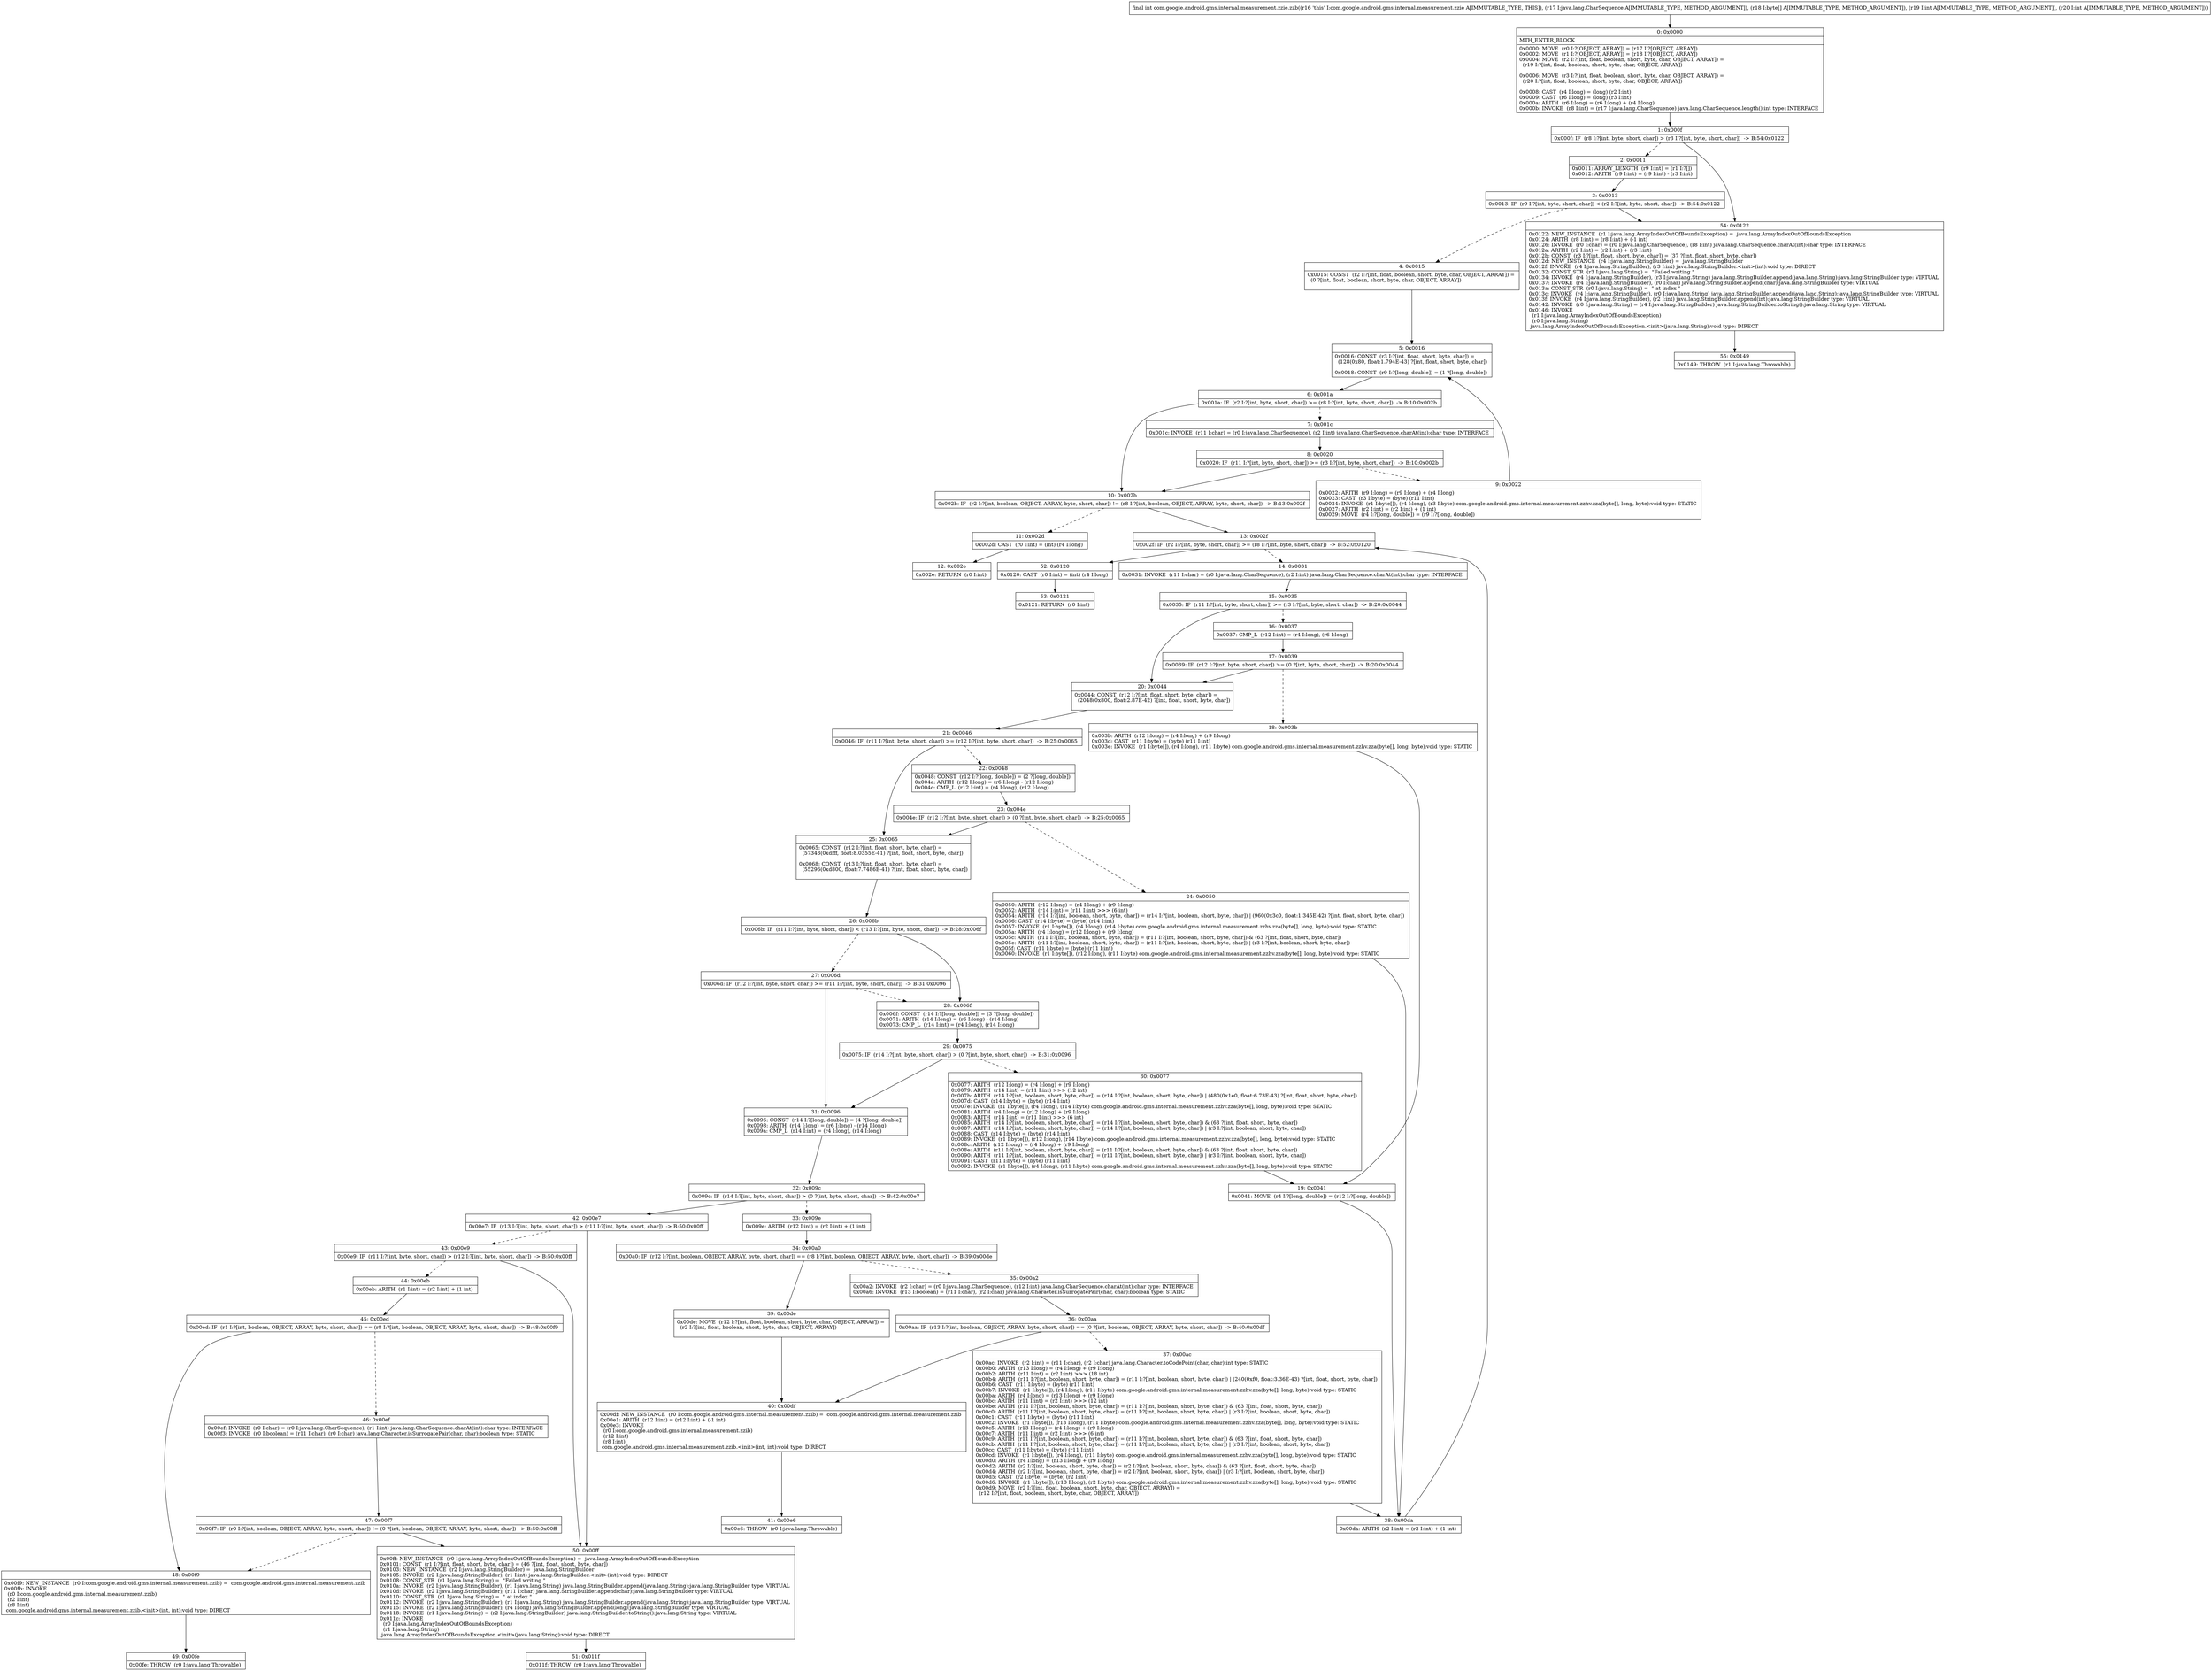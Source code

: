 digraph "CFG forcom.google.android.gms.internal.measurement.zzie.zzb(Ljava\/lang\/CharSequence;[BII)I" {
Node_0 [shape=record,label="{0\:\ 0x0000|MTH_ENTER_BLOCK\l|0x0000: MOVE  (r0 I:?[OBJECT, ARRAY]) = (r17 I:?[OBJECT, ARRAY]) \l0x0002: MOVE  (r1 I:?[OBJECT, ARRAY]) = (r18 I:?[OBJECT, ARRAY]) \l0x0004: MOVE  (r2 I:?[int, float, boolean, short, byte, char, OBJECT, ARRAY]) = \l  (r19 I:?[int, float, boolean, short, byte, char, OBJECT, ARRAY])\l \l0x0006: MOVE  (r3 I:?[int, float, boolean, short, byte, char, OBJECT, ARRAY]) = \l  (r20 I:?[int, float, boolean, short, byte, char, OBJECT, ARRAY])\l \l0x0008: CAST  (r4 I:long) = (long) (r2 I:int) \l0x0009: CAST  (r6 I:long) = (long) (r3 I:int) \l0x000a: ARITH  (r6 I:long) = (r6 I:long) + (r4 I:long) \l0x000b: INVOKE  (r8 I:int) = (r17 I:java.lang.CharSequence) java.lang.CharSequence.length():int type: INTERFACE \l}"];
Node_1 [shape=record,label="{1\:\ 0x000f|0x000f: IF  (r8 I:?[int, byte, short, char]) \> (r3 I:?[int, byte, short, char])  \-\> B:54:0x0122 \l}"];
Node_2 [shape=record,label="{2\:\ 0x0011|0x0011: ARRAY_LENGTH  (r9 I:int) = (r1 I:?[]) \l0x0012: ARITH  (r9 I:int) = (r9 I:int) \- (r3 I:int) \l}"];
Node_3 [shape=record,label="{3\:\ 0x0013|0x0013: IF  (r9 I:?[int, byte, short, char]) \< (r2 I:?[int, byte, short, char])  \-\> B:54:0x0122 \l}"];
Node_4 [shape=record,label="{4\:\ 0x0015|0x0015: CONST  (r2 I:?[int, float, boolean, short, byte, char, OBJECT, ARRAY]) = \l  (0 ?[int, float, boolean, short, byte, char, OBJECT, ARRAY])\l \l}"];
Node_5 [shape=record,label="{5\:\ 0x0016|0x0016: CONST  (r3 I:?[int, float, short, byte, char]) = \l  (128(0x80, float:1.794E\-43) ?[int, float, short, byte, char])\l \l0x0018: CONST  (r9 I:?[long, double]) = (1 ?[long, double]) \l}"];
Node_6 [shape=record,label="{6\:\ 0x001a|0x001a: IF  (r2 I:?[int, byte, short, char]) \>= (r8 I:?[int, byte, short, char])  \-\> B:10:0x002b \l}"];
Node_7 [shape=record,label="{7\:\ 0x001c|0x001c: INVOKE  (r11 I:char) = (r0 I:java.lang.CharSequence), (r2 I:int) java.lang.CharSequence.charAt(int):char type: INTERFACE \l}"];
Node_8 [shape=record,label="{8\:\ 0x0020|0x0020: IF  (r11 I:?[int, byte, short, char]) \>= (r3 I:?[int, byte, short, char])  \-\> B:10:0x002b \l}"];
Node_9 [shape=record,label="{9\:\ 0x0022|0x0022: ARITH  (r9 I:long) = (r9 I:long) + (r4 I:long) \l0x0023: CAST  (r3 I:byte) = (byte) (r11 I:int) \l0x0024: INVOKE  (r1 I:byte[]), (r4 I:long), (r3 I:byte) com.google.android.gms.internal.measurement.zzhv.zza(byte[], long, byte):void type: STATIC \l0x0027: ARITH  (r2 I:int) = (r2 I:int) + (1 int) \l0x0029: MOVE  (r4 I:?[long, double]) = (r9 I:?[long, double]) \l}"];
Node_10 [shape=record,label="{10\:\ 0x002b|0x002b: IF  (r2 I:?[int, boolean, OBJECT, ARRAY, byte, short, char]) != (r8 I:?[int, boolean, OBJECT, ARRAY, byte, short, char])  \-\> B:13:0x002f \l}"];
Node_11 [shape=record,label="{11\:\ 0x002d|0x002d: CAST  (r0 I:int) = (int) (r4 I:long) \l}"];
Node_12 [shape=record,label="{12\:\ 0x002e|0x002e: RETURN  (r0 I:int) \l}"];
Node_13 [shape=record,label="{13\:\ 0x002f|0x002f: IF  (r2 I:?[int, byte, short, char]) \>= (r8 I:?[int, byte, short, char])  \-\> B:52:0x0120 \l}"];
Node_14 [shape=record,label="{14\:\ 0x0031|0x0031: INVOKE  (r11 I:char) = (r0 I:java.lang.CharSequence), (r2 I:int) java.lang.CharSequence.charAt(int):char type: INTERFACE \l}"];
Node_15 [shape=record,label="{15\:\ 0x0035|0x0035: IF  (r11 I:?[int, byte, short, char]) \>= (r3 I:?[int, byte, short, char])  \-\> B:20:0x0044 \l}"];
Node_16 [shape=record,label="{16\:\ 0x0037|0x0037: CMP_L  (r12 I:int) = (r4 I:long), (r6 I:long) \l}"];
Node_17 [shape=record,label="{17\:\ 0x0039|0x0039: IF  (r12 I:?[int, byte, short, char]) \>= (0 ?[int, byte, short, char])  \-\> B:20:0x0044 \l}"];
Node_18 [shape=record,label="{18\:\ 0x003b|0x003b: ARITH  (r12 I:long) = (r4 I:long) + (r9 I:long) \l0x003d: CAST  (r11 I:byte) = (byte) (r11 I:int) \l0x003e: INVOKE  (r1 I:byte[]), (r4 I:long), (r11 I:byte) com.google.android.gms.internal.measurement.zzhv.zza(byte[], long, byte):void type: STATIC \l}"];
Node_19 [shape=record,label="{19\:\ 0x0041|0x0041: MOVE  (r4 I:?[long, double]) = (r12 I:?[long, double]) \l}"];
Node_20 [shape=record,label="{20\:\ 0x0044|0x0044: CONST  (r12 I:?[int, float, short, byte, char]) = \l  (2048(0x800, float:2.87E\-42) ?[int, float, short, byte, char])\l \l}"];
Node_21 [shape=record,label="{21\:\ 0x0046|0x0046: IF  (r11 I:?[int, byte, short, char]) \>= (r12 I:?[int, byte, short, char])  \-\> B:25:0x0065 \l}"];
Node_22 [shape=record,label="{22\:\ 0x0048|0x0048: CONST  (r12 I:?[long, double]) = (2 ?[long, double]) \l0x004a: ARITH  (r12 I:long) = (r6 I:long) \- (r12 I:long) \l0x004c: CMP_L  (r12 I:int) = (r4 I:long), (r12 I:long) \l}"];
Node_23 [shape=record,label="{23\:\ 0x004e|0x004e: IF  (r12 I:?[int, byte, short, char]) \> (0 ?[int, byte, short, char])  \-\> B:25:0x0065 \l}"];
Node_24 [shape=record,label="{24\:\ 0x0050|0x0050: ARITH  (r12 I:long) = (r4 I:long) + (r9 I:long) \l0x0052: ARITH  (r14 I:int) = (r11 I:int) \>\>\> (6 int) \l0x0054: ARITH  (r14 I:?[int, boolean, short, byte, char]) = (r14 I:?[int, boolean, short, byte, char]) \| (960(0x3c0, float:1.345E\-42) ?[int, float, short, byte, char]) \l0x0056: CAST  (r14 I:byte) = (byte) (r14 I:int) \l0x0057: INVOKE  (r1 I:byte[]), (r4 I:long), (r14 I:byte) com.google.android.gms.internal.measurement.zzhv.zza(byte[], long, byte):void type: STATIC \l0x005a: ARITH  (r4 I:long) = (r12 I:long) + (r9 I:long) \l0x005c: ARITH  (r11 I:?[int, boolean, short, byte, char]) = (r11 I:?[int, boolean, short, byte, char]) & (63 ?[int, float, short, byte, char]) \l0x005e: ARITH  (r11 I:?[int, boolean, short, byte, char]) = (r11 I:?[int, boolean, short, byte, char]) \| (r3 I:?[int, boolean, short, byte, char]) \l0x005f: CAST  (r11 I:byte) = (byte) (r11 I:int) \l0x0060: INVOKE  (r1 I:byte[]), (r12 I:long), (r11 I:byte) com.google.android.gms.internal.measurement.zzhv.zza(byte[], long, byte):void type: STATIC \l}"];
Node_25 [shape=record,label="{25\:\ 0x0065|0x0065: CONST  (r12 I:?[int, float, short, byte, char]) = \l  (57343(0xdfff, float:8.0355E\-41) ?[int, float, short, byte, char])\l \l0x0068: CONST  (r13 I:?[int, float, short, byte, char]) = \l  (55296(0xd800, float:7.7486E\-41) ?[int, float, short, byte, char])\l \l}"];
Node_26 [shape=record,label="{26\:\ 0x006b|0x006b: IF  (r11 I:?[int, byte, short, char]) \< (r13 I:?[int, byte, short, char])  \-\> B:28:0x006f \l}"];
Node_27 [shape=record,label="{27\:\ 0x006d|0x006d: IF  (r12 I:?[int, byte, short, char]) \>= (r11 I:?[int, byte, short, char])  \-\> B:31:0x0096 \l}"];
Node_28 [shape=record,label="{28\:\ 0x006f|0x006f: CONST  (r14 I:?[long, double]) = (3 ?[long, double]) \l0x0071: ARITH  (r14 I:long) = (r6 I:long) \- (r14 I:long) \l0x0073: CMP_L  (r14 I:int) = (r4 I:long), (r14 I:long) \l}"];
Node_29 [shape=record,label="{29\:\ 0x0075|0x0075: IF  (r14 I:?[int, byte, short, char]) \> (0 ?[int, byte, short, char])  \-\> B:31:0x0096 \l}"];
Node_30 [shape=record,label="{30\:\ 0x0077|0x0077: ARITH  (r12 I:long) = (r4 I:long) + (r9 I:long) \l0x0079: ARITH  (r14 I:int) = (r11 I:int) \>\>\> (12 int) \l0x007b: ARITH  (r14 I:?[int, boolean, short, byte, char]) = (r14 I:?[int, boolean, short, byte, char]) \| (480(0x1e0, float:6.73E\-43) ?[int, float, short, byte, char]) \l0x007d: CAST  (r14 I:byte) = (byte) (r14 I:int) \l0x007e: INVOKE  (r1 I:byte[]), (r4 I:long), (r14 I:byte) com.google.android.gms.internal.measurement.zzhv.zza(byte[], long, byte):void type: STATIC \l0x0081: ARITH  (r4 I:long) = (r12 I:long) + (r9 I:long) \l0x0083: ARITH  (r14 I:int) = (r11 I:int) \>\>\> (6 int) \l0x0085: ARITH  (r14 I:?[int, boolean, short, byte, char]) = (r14 I:?[int, boolean, short, byte, char]) & (63 ?[int, float, short, byte, char]) \l0x0087: ARITH  (r14 I:?[int, boolean, short, byte, char]) = (r14 I:?[int, boolean, short, byte, char]) \| (r3 I:?[int, boolean, short, byte, char]) \l0x0088: CAST  (r14 I:byte) = (byte) (r14 I:int) \l0x0089: INVOKE  (r1 I:byte[]), (r12 I:long), (r14 I:byte) com.google.android.gms.internal.measurement.zzhv.zza(byte[], long, byte):void type: STATIC \l0x008c: ARITH  (r12 I:long) = (r4 I:long) + (r9 I:long) \l0x008e: ARITH  (r11 I:?[int, boolean, short, byte, char]) = (r11 I:?[int, boolean, short, byte, char]) & (63 ?[int, float, short, byte, char]) \l0x0090: ARITH  (r11 I:?[int, boolean, short, byte, char]) = (r11 I:?[int, boolean, short, byte, char]) \| (r3 I:?[int, boolean, short, byte, char]) \l0x0091: CAST  (r11 I:byte) = (byte) (r11 I:int) \l0x0092: INVOKE  (r1 I:byte[]), (r4 I:long), (r11 I:byte) com.google.android.gms.internal.measurement.zzhv.zza(byte[], long, byte):void type: STATIC \l}"];
Node_31 [shape=record,label="{31\:\ 0x0096|0x0096: CONST  (r14 I:?[long, double]) = (4 ?[long, double]) \l0x0098: ARITH  (r14 I:long) = (r6 I:long) \- (r14 I:long) \l0x009a: CMP_L  (r14 I:int) = (r4 I:long), (r14 I:long) \l}"];
Node_32 [shape=record,label="{32\:\ 0x009c|0x009c: IF  (r14 I:?[int, byte, short, char]) \> (0 ?[int, byte, short, char])  \-\> B:42:0x00e7 \l}"];
Node_33 [shape=record,label="{33\:\ 0x009e|0x009e: ARITH  (r12 I:int) = (r2 I:int) + (1 int) \l}"];
Node_34 [shape=record,label="{34\:\ 0x00a0|0x00a0: IF  (r12 I:?[int, boolean, OBJECT, ARRAY, byte, short, char]) == (r8 I:?[int, boolean, OBJECT, ARRAY, byte, short, char])  \-\> B:39:0x00de \l}"];
Node_35 [shape=record,label="{35\:\ 0x00a2|0x00a2: INVOKE  (r2 I:char) = (r0 I:java.lang.CharSequence), (r12 I:int) java.lang.CharSequence.charAt(int):char type: INTERFACE \l0x00a6: INVOKE  (r13 I:boolean) = (r11 I:char), (r2 I:char) java.lang.Character.isSurrogatePair(char, char):boolean type: STATIC \l}"];
Node_36 [shape=record,label="{36\:\ 0x00aa|0x00aa: IF  (r13 I:?[int, boolean, OBJECT, ARRAY, byte, short, char]) == (0 ?[int, boolean, OBJECT, ARRAY, byte, short, char])  \-\> B:40:0x00df \l}"];
Node_37 [shape=record,label="{37\:\ 0x00ac|0x00ac: INVOKE  (r2 I:int) = (r11 I:char), (r2 I:char) java.lang.Character.toCodePoint(char, char):int type: STATIC \l0x00b0: ARITH  (r13 I:long) = (r4 I:long) + (r9 I:long) \l0x00b2: ARITH  (r11 I:int) = (r2 I:int) \>\>\> (18 int) \l0x00b4: ARITH  (r11 I:?[int, boolean, short, byte, char]) = (r11 I:?[int, boolean, short, byte, char]) \| (240(0xf0, float:3.36E\-43) ?[int, float, short, byte, char]) \l0x00b6: CAST  (r11 I:byte) = (byte) (r11 I:int) \l0x00b7: INVOKE  (r1 I:byte[]), (r4 I:long), (r11 I:byte) com.google.android.gms.internal.measurement.zzhv.zza(byte[], long, byte):void type: STATIC \l0x00ba: ARITH  (r4 I:long) = (r13 I:long) + (r9 I:long) \l0x00bc: ARITH  (r11 I:int) = (r2 I:int) \>\>\> (12 int) \l0x00be: ARITH  (r11 I:?[int, boolean, short, byte, char]) = (r11 I:?[int, boolean, short, byte, char]) & (63 ?[int, float, short, byte, char]) \l0x00c0: ARITH  (r11 I:?[int, boolean, short, byte, char]) = (r11 I:?[int, boolean, short, byte, char]) \| (r3 I:?[int, boolean, short, byte, char]) \l0x00c1: CAST  (r11 I:byte) = (byte) (r11 I:int) \l0x00c2: INVOKE  (r1 I:byte[]), (r13 I:long), (r11 I:byte) com.google.android.gms.internal.measurement.zzhv.zza(byte[], long, byte):void type: STATIC \l0x00c5: ARITH  (r13 I:long) = (r4 I:long) + (r9 I:long) \l0x00c7: ARITH  (r11 I:int) = (r2 I:int) \>\>\> (6 int) \l0x00c9: ARITH  (r11 I:?[int, boolean, short, byte, char]) = (r11 I:?[int, boolean, short, byte, char]) & (63 ?[int, float, short, byte, char]) \l0x00cb: ARITH  (r11 I:?[int, boolean, short, byte, char]) = (r11 I:?[int, boolean, short, byte, char]) \| (r3 I:?[int, boolean, short, byte, char]) \l0x00cc: CAST  (r11 I:byte) = (byte) (r11 I:int) \l0x00cd: INVOKE  (r1 I:byte[]), (r4 I:long), (r11 I:byte) com.google.android.gms.internal.measurement.zzhv.zza(byte[], long, byte):void type: STATIC \l0x00d0: ARITH  (r4 I:long) = (r13 I:long) + (r9 I:long) \l0x00d2: ARITH  (r2 I:?[int, boolean, short, byte, char]) = (r2 I:?[int, boolean, short, byte, char]) & (63 ?[int, float, short, byte, char]) \l0x00d4: ARITH  (r2 I:?[int, boolean, short, byte, char]) = (r2 I:?[int, boolean, short, byte, char]) \| (r3 I:?[int, boolean, short, byte, char]) \l0x00d5: CAST  (r2 I:byte) = (byte) (r2 I:int) \l0x00d6: INVOKE  (r1 I:byte[]), (r13 I:long), (r2 I:byte) com.google.android.gms.internal.measurement.zzhv.zza(byte[], long, byte):void type: STATIC \l0x00d9: MOVE  (r2 I:?[int, float, boolean, short, byte, char, OBJECT, ARRAY]) = \l  (r12 I:?[int, float, boolean, short, byte, char, OBJECT, ARRAY])\l \l}"];
Node_38 [shape=record,label="{38\:\ 0x00da|0x00da: ARITH  (r2 I:int) = (r2 I:int) + (1 int) \l}"];
Node_39 [shape=record,label="{39\:\ 0x00de|0x00de: MOVE  (r12 I:?[int, float, boolean, short, byte, char, OBJECT, ARRAY]) = \l  (r2 I:?[int, float, boolean, short, byte, char, OBJECT, ARRAY])\l \l}"];
Node_40 [shape=record,label="{40\:\ 0x00df|0x00df: NEW_INSTANCE  (r0 I:com.google.android.gms.internal.measurement.zzib) =  com.google.android.gms.internal.measurement.zzib \l0x00e1: ARITH  (r12 I:int) = (r12 I:int) + (\-1 int) \l0x00e3: INVOKE  \l  (r0 I:com.google.android.gms.internal.measurement.zzib)\l  (r12 I:int)\l  (r8 I:int)\l com.google.android.gms.internal.measurement.zzib.\<init\>(int, int):void type: DIRECT \l}"];
Node_41 [shape=record,label="{41\:\ 0x00e6|0x00e6: THROW  (r0 I:java.lang.Throwable) \l}"];
Node_42 [shape=record,label="{42\:\ 0x00e7|0x00e7: IF  (r13 I:?[int, byte, short, char]) \> (r11 I:?[int, byte, short, char])  \-\> B:50:0x00ff \l}"];
Node_43 [shape=record,label="{43\:\ 0x00e9|0x00e9: IF  (r11 I:?[int, byte, short, char]) \> (r12 I:?[int, byte, short, char])  \-\> B:50:0x00ff \l}"];
Node_44 [shape=record,label="{44\:\ 0x00eb|0x00eb: ARITH  (r1 I:int) = (r2 I:int) + (1 int) \l}"];
Node_45 [shape=record,label="{45\:\ 0x00ed|0x00ed: IF  (r1 I:?[int, boolean, OBJECT, ARRAY, byte, short, char]) == (r8 I:?[int, boolean, OBJECT, ARRAY, byte, short, char])  \-\> B:48:0x00f9 \l}"];
Node_46 [shape=record,label="{46\:\ 0x00ef|0x00ef: INVOKE  (r0 I:char) = (r0 I:java.lang.CharSequence), (r1 I:int) java.lang.CharSequence.charAt(int):char type: INTERFACE \l0x00f3: INVOKE  (r0 I:boolean) = (r11 I:char), (r0 I:char) java.lang.Character.isSurrogatePair(char, char):boolean type: STATIC \l}"];
Node_47 [shape=record,label="{47\:\ 0x00f7|0x00f7: IF  (r0 I:?[int, boolean, OBJECT, ARRAY, byte, short, char]) != (0 ?[int, boolean, OBJECT, ARRAY, byte, short, char])  \-\> B:50:0x00ff \l}"];
Node_48 [shape=record,label="{48\:\ 0x00f9|0x00f9: NEW_INSTANCE  (r0 I:com.google.android.gms.internal.measurement.zzib) =  com.google.android.gms.internal.measurement.zzib \l0x00fb: INVOKE  \l  (r0 I:com.google.android.gms.internal.measurement.zzib)\l  (r2 I:int)\l  (r8 I:int)\l com.google.android.gms.internal.measurement.zzib.\<init\>(int, int):void type: DIRECT \l}"];
Node_49 [shape=record,label="{49\:\ 0x00fe|0x00fe: THROW  (r0 I:java.lang.Throwable) \l}"];
Node_50 [shape=record,label="{50\:\ 0x00ff|0x00ff: NEW_INSTANCE  (r0 I:java.lang.ArrayIndexOutOfBoundsException) =  java.lang.ArrayIndexOutOfBoundsException \l0x0101: CONST  (r1 I:?[int, float, short, byte, char]) = (46 ?[int, float, short, byte, char]) \l0x0103: NEW_INSTANCE  (r2 I:java.lang.StringBuilder) =  java.lang.StringBuilder \l0x0105: INVOKE  (r2 I:java.lang.StringBuilder), (r1 I:int) java.lang.StringBuilder.\<init\>(int):void type: DIRECT \l0x0108: CONST_STR  (r1 I:java.lang.String) =  \"Failed writing \" \l0x010a: INVOKE  (r2 I:java.lang.StringBuilder), (r1 I:java.lang.String) java.lang.StringBuilder.append(java.lang.String):java.lang.StringBuilder type: VIRTUAL \l0x010d: INVOKE  (r2 I:java.lang.StringBuilder), (r11 I:char) java.lang.StringBuilder.append(char):java.lang.StringBuilder type: VIRTUAL \l0x0110: CONST_STR  (r1 I:java.lang.String) =  \" at index \" \l0x0112: INVOKE  (r2 I:java.lang.StringBuilder), (r1 I:java.lang.String) java.lang.StringBuilder.append(java.lang.String):java.lang.StringBuilder type: VIRTUAL \l0x0115: INVOKE  (r2 I:java.lang.StringBuilder), (r4 I:long) java.lang.StringBuilder.append(long):java.lang.StringBuilder type: VIRTUAL \l0x0118: INVOKE  (r1 I:java.lang.String) = (r2 I:java.lang.StringBuilder) java.lang.StringBuilder.toString():java.lang.String type: VIRTUAL \l0x011c: INVOKE  \l  (r0 I:java.lang.ArrayIndexOutOfBoundsException)\l  (r1 I:java.lang.String)\l java.lang.ArrayIndexOutOfBoundsException.\<init\>(java.lang.String):void type: DIRECT \l}"];
Node_51 [shape=record,label="{51\:\ 0x011f|0x011f: THROW  (r0 I:java.lang.Throwable) \l}"];
Node_52 [shape=record,label="{52\:\ 0x0120|0x0120: CAST  (r0 I:int) = (int) (r4 I:long) \l}"];
Node_53 [shape=record,label="{53\:\ 0x0121|0x0121: RETURN  (r0 I:int) \l}"];
Node_54 [shape=record,label="{54\:\ 0x0122|0x0122: NEW_INSTANCE  (r1 I:java.lang.ArrayIndexOutOfBoundsException) =  java.lang.ArrayIndexOutOfBoundsException \l0x0124: ARITH  (r8 I:int) = (r8 I:int) + (\-1 int) \l0x0126: INVOKE  (r0 I:char) = (r0 I:java.lang.CharSequence), (r8 I:int) java.lang.CharSequence.charAt(int):char type: INTERFACE \l0x012a: ARITH  (r2 I:int) = (r2 I:int) + (r3 I:int) \l0x012b: CONST  (r3 I:?[int, float, short, byte, char]) = (37 ?[int, float, short, byte, char]) \l0x012d: NEW_INSTANCE  (r4 I:java.lang.StringBuilder) =  java.lang.StringBuilder \l0x012f: INVOKE  (r4 I:java.lang.StringBuilder), (r3 I:int) java.lang.StringBuilder.\<init\>(int):void type: DIRECT \l0x0132: CONST_STR  (r3 I:java.lang.String) =  \"Failed writing \" \l0x0134: INVOKE  (r4 I:java.lang.StringBuilder), (r3 I:java.lang.String) java.lang.StringBuilder.append(java.lang.String):java.lang.StringBuilder type: VIRTUAL \l0x0137: INVOKE  (r4 I:java.lang.StringBuilder), (r0 I:char) java.lang.StringBuilder.append(char):java.lang.StringBuilder type: VIRTUAL \l0x013a: CONST_STR  (r0 I:java.lang.String) =  \" at index \" \l0x013c: INVOKE  (r4 I:java.lang.StringBuilder), (r0 I:java.lang.String) java.lang.StringBuilder.append(java.lang.String):java.lang.StringBuilder type: VIRTUAL \l0x013f: INVOKE  (r4 I:java.lang.StringBuilder), (r2 I:int) java.lang.StringBuilder.append(int):java.lang.StringBuilder type: VIRTUAL \l0x0142: INVOKE  (r0 I:java.lang.String) = (r4 I:java.lang.StringBuilder) java.lang.StringBuilder.toString():java.lang.String type: VIRTUAL \l0x0146: INVOKE  \l  (r1 I:java.lang.ArrayIndexOutOfBoundsException)\l  (r0 I:java.lang.String)\l java.lang.ArrayIndexOutOfBoundsException.\<init\>(java.lang.String):void type: DIRECT \l}"];
Node_55 [shape=record,label="{55\:\ 0x0149|0x0149: THROW  (r1 I:java.lang.Throwable) \l}"];
MethodNode[shape=record,label="{final int com.google.android.gms.internal.measurement.zzie.zzb((r16 'this' I:com.google.android.gms.internal.measurement.zzie A[IMMUTABLE_TYPE, THIS]), (r17 I:java.lang.CharSequence A[IMMUTABLE_TYPE, METHOD_ARGUMENT]), (r18 I:byte[] A[IMMUTABLE_TYPE, METHOD_ARGUMENT]), (r19 I:int A[IMMUTABLE_TYPE, METHOD_ARGUMENT]), (r20 I:int A[IMMUTABLE_TYPE, METHOD_ARGUMENT])) }"];
MethodNode -> Node_0;
Node_0 -> Node_1;
Node_1 -> Node_2[style=dashed];
Node_1 -> Node_54;
Node_2 -> Node_3;
Node_3 -> Node_4[style=dashed];
Node_3 -> Node_54;
Node_4 -> Node_5;
Node_5 -> Node_6;
Node_6 -> Node_7[style=dashed];
Node_6 -> Node_10;
Node_7 -> Node_8;
Node_8 -> Node_9[style=dashed];
Node_8 -> Node_10;
Node_9 -> Node_5;
Node_10 -> Node_11[style=dashed];
Node_10 -> Node_13;
Node_11 -> Node_12;
Node_13 -> Node_14[style=dashed];
Node_13 -> Node_52;
Node_14 -> Node_15;
Node_15 -> Node_16[style=dashed];
Node_15 -> Node_20;
Node_16 -> Node_17;
Node_17 -> Node_18[style=dashed];
Node_17 -> Node_20;
Node_18 -> Node_19;
Node_19 -> Node_38;
Node_20 -> Node_21;
Node_21 -> Node_22[style=dashed];
Node_21 -> Node_25;
Node_22 -> Node_23;
Node_23 -> Node_24[style=dashed];
Node_23 -> Node_25;
Node_24 -> Node_38;
Node_25 -> Node_26;
Node_26 -> Node_27[style=dashed];
Node_26 -> Node_28;
Node_27 -> Node_28[style=dashed];
Node_27 -> Node_31;
Node_28 -> Node_29;
Node_29 -> Node_30[style=dashed];
Node_29 -> Node_31;
Node_30 -> Node_19;
Node_31 -> Node_32;
Node_32 -> Node_33[style=dashed];
Node_32 -> Node_42;
Node_33 -> Node_34;
Node_34 -> Node_35[style=dashed];
Node_34 -> Node_39;
Node_35 -> Node_36;
Node_36 -> Node_37[style=dashed];
Node_36 -> Node_40;
Node_37 -> Node_38;
Node_38 -> Node_13;
Node_39 -> Node_40;
Node_40 -> Node_41;
Node_42 -> Node_43[style=dashed];
Node_42 -> Node_50;
Node_43 -> Node_44[style=dashed];
Node_43 -> Node_50;
Node_44 -> Node_45;
Node_45 -> Node_46[style=dashed];
Node_45 -> Node_48;
Node_46 -> Node_47;
Node_47 -> Node_48[style=dashed];
Node_47 -> Node_50;
Node_48 -> Node_49;
Node_50 -> Node_51;
Node_52 -> Node_53;
Node_54 -> Node_55;
}

